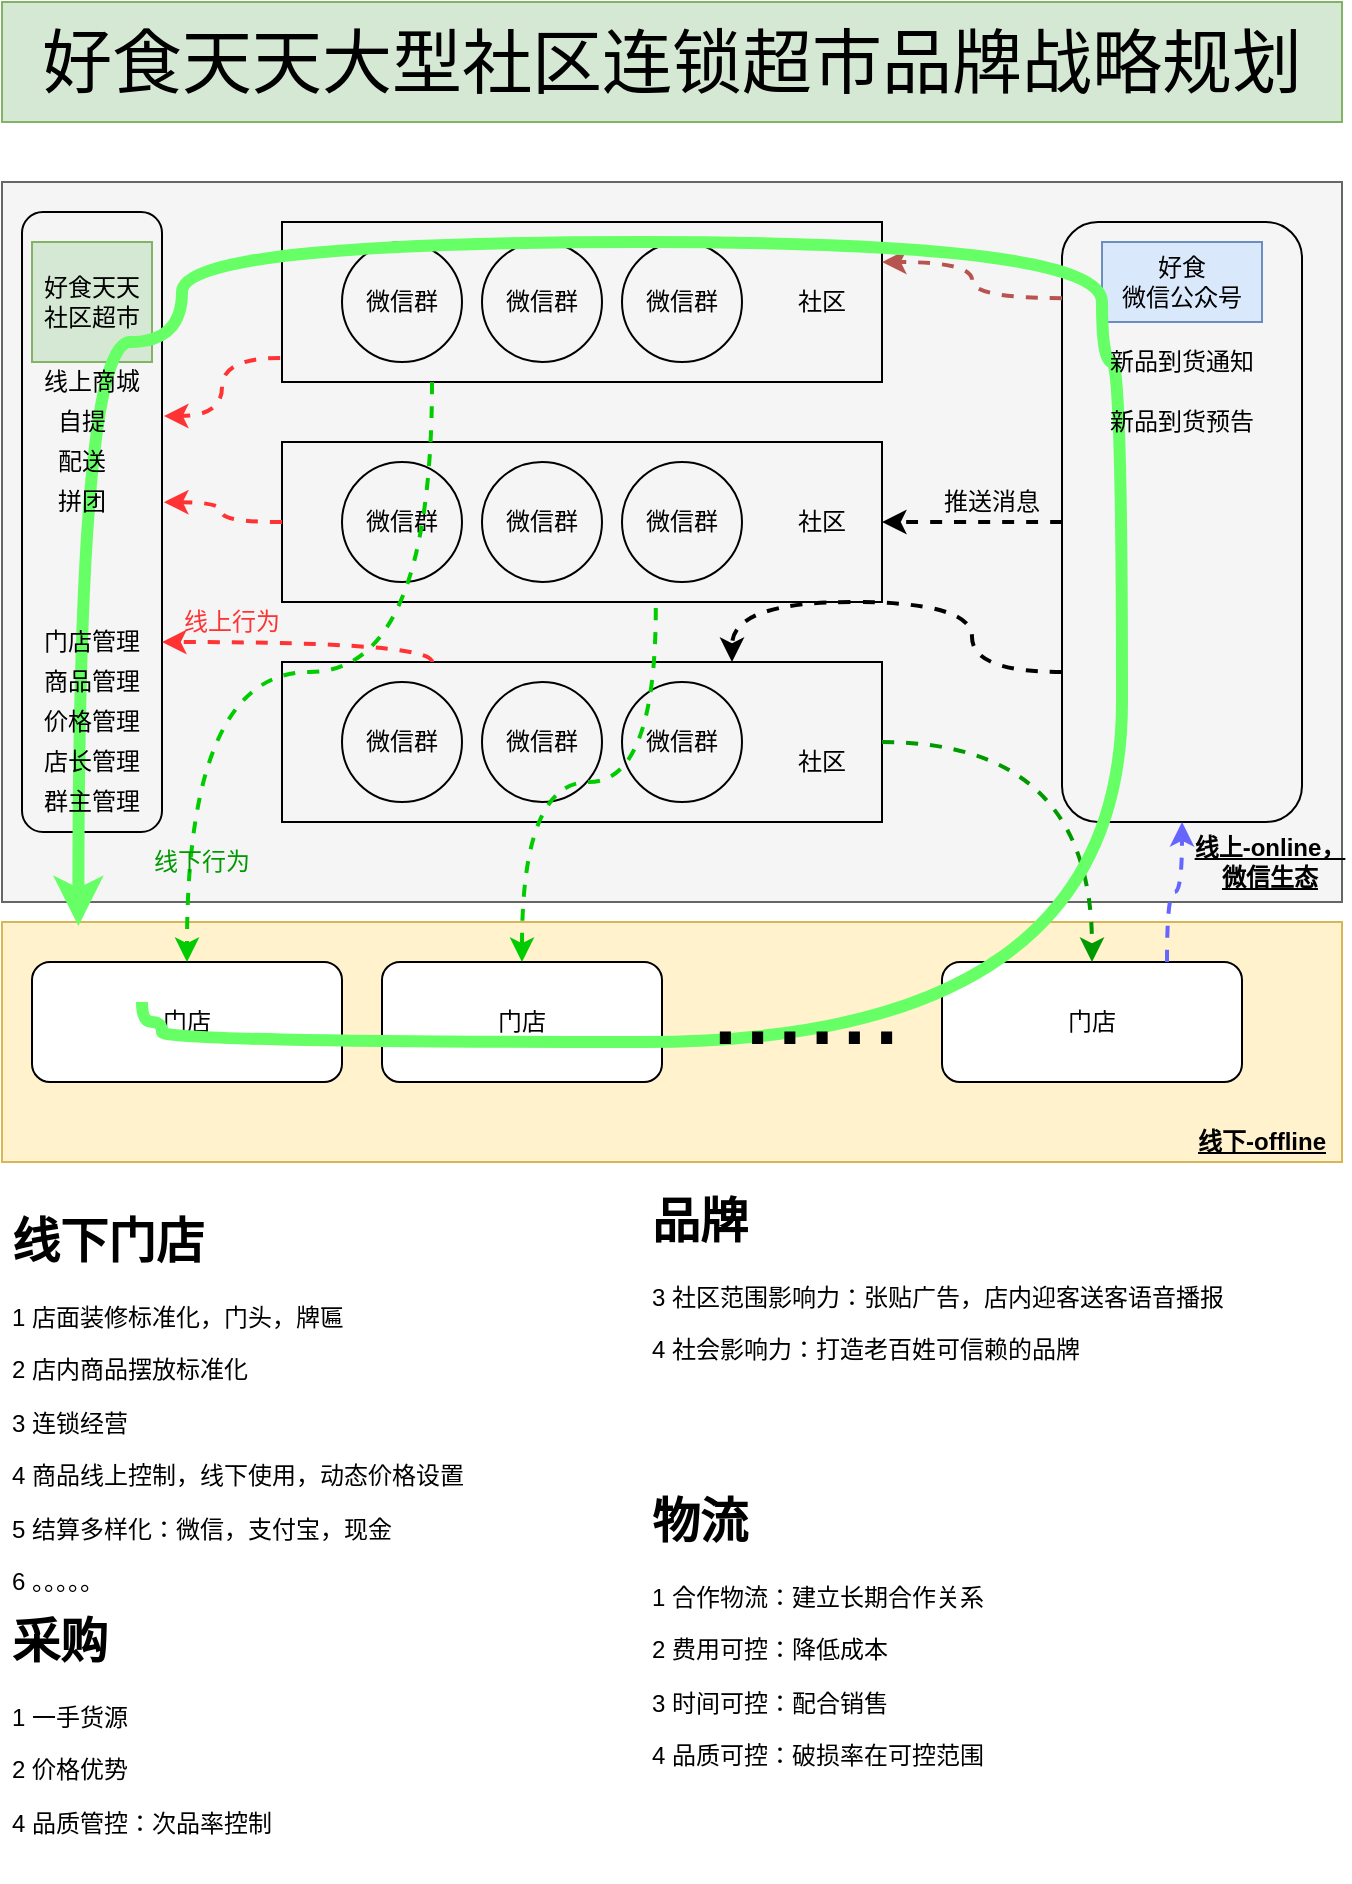 <mxfile version="14.7.0" type="github">
  <diagram id="yglCbP8OD9rMLNFjM7ZE" name="第 1 页">
    <mxGraphModel dx="868" dy="421" grid="1" gridSize="10" guides="1" tooltips="1" connect="1" arrows="1" fold="1" page="1" pageScale="1" pageWidth="827" pageHeight="1169" math="0" shadow="0">
      <root>
        <mxCell id="0" />
        <mxCell id="1" parent="0" />
        <mxCell id="3iqUo-m16Uvu6Jflfh_F-33" value="" style="rounded=0;whiteSpace=wrap;html=1;fillColor=#f5f5f5;strokeColor=#666666;fontColor=#333333;" parent="1" vertex="1">
          <mxGeometry x="40" y="120" width="670" height="360" as="geometry" />
        </mxCell>
        <mxCell id="3iqUo-m16Uvu6Jflfh_F-6" value="" style="rounded=0;whiteSpace=wrap;html=1;fillColor=none;" parent="1" vertex="1">
          <mxGeometry x="180" y="140" width="300" height="80" as="geometry" />
        </mxCell>
        <mxCell id="3iqUo-m16Uvu6Jflfh_F-3" value="&lt;span&gt;微信群&lt;/span&gt;" style="ellipse;whiteSpace=wrap;html=1;aspect=fixed;fillColor=none;" parent="1" vertex="1">
          <mxGeometry x="210" y="150" width="60" height="60" as="geometry" />
        </mxCell>
        <mxCell id="3iqUo-m16Uvu6Jflfh_F-7" value="&lt;span&gt;微信群&lt;/span&gt;" style="ellipse;whiteSpace=wrap;html=1;aspect=fixed;fillColor=none;" parent="1" vertex="1">
          <mxGeometry x="280" y="150" width="60" height="60" as="geometry" />
        </mxCell>
        <mxCell id="3iqUo-m16Uvu6Jflfh_F-8" value="&lt;span&gt;微信群&lt;/span&gt;" style="ellipse;whiteSpace=wrap;html=1;aspect=fixed;fillColor=none;" parent="1" vertex="1">
          <mxGeometry x="350" y="150" width="60" height="60" as="geometry" />
        </mxCell>
        <mxCell id="3iqUo-m16Uvu6Jflfh_F-9" value="" style="rounded=0;whiteSpace=wrap;html=1;fillColor=none;" parent="1" vertex="1">
          <mxGeometry x="180" y="250" width="300" height="80" as="geometry" />
        </mxCell>
        <mxCell id="3iqUo-m16Uvu6Jflfh_F-10" value="&lt;span&gt;微信群&lt;/span&gt;" style="ellipse;whiteSpace=wrap;html=1;aspect=fixed;fillColor=none;" parent="1" vertex="1">
          <mxGeometry x="210" y="260" width="60" height="60" as="geometry" />
        </mxCell>
        <mxCell id="3iqUo-m16Uvu6Jflfh_F-11" value="&lt;span&gt;微信群&lt;/span&gt;" style="ellipse;whiteSpace=wrap;html=1;aspect=fixed;fillColor=none;" parent="1" vertex="1">
          <mxGeometry x="280" y="260" width="60" height="60" as="geometry" />
        </mxCell>
        <mxCell id="3iqUo-m16Uvu6Jflfh_F-12" value="&lt;span&gt;微信群&lt;/span&gt;" style="ellipse;whiteSpace=wrap;html=1;aspect=fixed;fillColor=none;" parent="1" vertex="1">
          <mxGeometry x="350" y="260" width="60" height="60" as="geometry" />
        </mxCell>
        <mxCell id="3iqUo-m16Uvu6Jflfh_F-13" value="" style="rounded=0;whiteSpace=wrap;html=1;fillColor=none;" parent="1" vertex="1">
          <mxGeometry x="180" y="360" width="300" height="80" as="geometry" />
        </mxCell>
        <mxCell id="3iqUo-m16Uvu6Jflfh_F-14" value="&lt;span&gt;微信群&lt;/span&gt;" style="ellipse;whiteSpace=wrap;html=1;aspect=fixed;fillColor=none;" parent="1" vertex="1">
          <mxGeometry x="210" y="370" width="60" height="60" as="geometry" />
        </mxCell>
        <mxCell id="3iqUo-m16Uvu6Jflfh_F-15" value="&lt;span&gt;微信群&lt;/span&gt;" style="ellipse;whiteSpace=wrap;html=1;aspect=fixed;fillColor=none;" parent="1" vertex="1">
          <mxGeometry x="280" y="370" width="60" height="60" as="geometry" />
        </mxCell>
        <mxCell id="3iqUo-m16Uvu6Jflfh_F-16" value="&lt;span&gt;微信群&lt;/span&gt;" style="ellipse;whiteSpace=wrap;html=1;aspect=fixed;fillColor=none;" parent="1" vertex="1">
          <mxGeometry x="350" y="370" width="60" height="60" as="geometry" />
        </mxCell>
        <mxCell id="3iqUo-m16Uvu6Jflfh_F-17" value="社区" style="text;html=1;strokeColor=none;fillColor=none;align=center;verticalAlign=middle;whiteSpace=wrap;rounded=0;" parent="1" vertex="1">
          <mxGeometry x="430" y="170" width="40" height="20" as="geometry" />
        </mxCell>
        <mxCell id="3iqUo-m16Uvu6Jflfh_F-18" value="社区" style="text;html=1;strokeColor=none;fillColor=none;align=center;verticalAlign=middle;whiteSpace=wrap;rounded=0;" parent="1" vertex="1">
          <mxGeometry x="430" y="280" width="40" height="20" as="geometry" />
        </mxCell>
        <mxCell id="3iqUo-m16Uvu6Jflfh_F-19" value="社区" style="text;html=1;strokeColor=none;fillColor=none;align=center;verticalAlign=middle;whiteSpace=wrap;rounded=0;" parent="1" vertex="1">
          <mxGeometry x="430" y="400" width="40" height="20" as="geometry" />
        </mxCell>
        <mxCell id="3iqUo-m16Uvu6Jflfh_F-20" value="" style="rounded=1;whiteSpace=wrap;html=1;fillColor=none;" parent="1" vertex="1">
          <mxGeometry x="50" y="135" width="70" height="310" as="geometry" />
        </mxCell>
        <mxCell id="3iqUo-m16Uvu6Jflfh_F-21" value="好食天天&lt;br&gt;社区超市" style="text;html=1;strokeColor=#82b366;fillColor=#d5e8d4;align=center;verticalAlign=middle;whiteSpace=wrap;rounded=0;" parent="1" vertex="1">
          <mxGeometry x="55" y="150" width="60" height="60" as="geometry" />
        </mxCell>
        <mxCell id="3iqUo-m16Uvu6Jflfh_F-22" value="" style="rounded=1;whiteSpace=wrap;html=1;fillColor=none;" parent="1" vertex="1">
          <mxGeometry x="570" y="140" width="120" height="300" as="geometry" />
        </mxCell>
        <mxCell id="3iqUo-m16Uvu6Jflfh_F-23" value="好食&lt;br&gt;微信公众号" style="text;html=1;strokeColor=#6c8ebf;fillColor=#dae8fc;align=center;verticalAlign=middle;whiteSpace=wrap;rounded=0;" parent="1" vertex="1">
          <mxGeometry x="590" y="150" width="80" height="40" as="geometry" />
        </mxCell>
        <mxCell id="3iqUo-m16Uvu6Jflfh_F-34" value="" style="rounded=0;whiteSpace=wrap;html=1;fillColor=#fff2cc;strokeColor=#d6b656;" parent="1" vertex="1">
          <mxGeometry x="40" y="490" width="670" height="120" as="geometry" />
        </mxCell>
        <mxCell id="3iqUo-m16Uvu6Jflfh_F-35" value="线上-online，微信生态" style="text;html=1;strokeColor=none;fillColor=none;align=center;verticalAlign=middle;whiteSpace=wrap;rounded=0;fontStyle=5" parent="1" vertex="1">
          <mxGeometry x="634" y="450" width="80" height="20" as="geometry" />
        </mxCell>
        <mxCell id="3iqUo-m16Uvu6Jflfh_F-36" value="线下-offline" style="text;html=1;strokeColor=none;fillColor=none;align=center;verticalAlign=middle;whiteSpace=wrap;rounded=0;fontStyle=5" parent="1" vertex="1">
          <mxGeometry x="630" y="590" width="80" height="20" as="geometry" />
        </mxCell>
        <mxCell id="3iqUo-m16Uvu6Jflfh_F-37" value="" style="endArrow=classic;html=1;exitX=0;exitY=0.127;exitDx=0;exitDy=0;entryX=1;entryY=0.25;entryDx=0;entryDy=0;endFill=1;exitPerimeter=0;dashed=1;edgeStyle=orthogonalEdgeStyle;curved=1;fillColor=#f8cecc;strokeColor=#b85450;strokeWidth=2;" parent="1" source="3iqUo-m16Uvu6Jflfh_F-22" target="3iqUo-m16Uvu6Jflfh_F-6" edge="1">
          <mxGeometry relative="1" as="geometry">
            <mxPoint x="600" y="320" as="sourcePoint" />
            <mxPoint x="700" y="320" as="targetPoint" />
          </mxGeometry>
        </mxCell>
        <mxCell id="3iqUo-m16Uvu6Jflfh_F-39" value="" style="endArrow=classic;html=1;exitX=0;exitY=0.5;exitDx=0;exitDy=0;endFill=1;dashed=1;edgeStyle=orthogonalEdgeStyle;curved=1;strokeWidth=2;" parent="1" source="3iqUo-m16Uvu6Jflfh_F-22" target="3iqUo-m16Uvu6Jflfh_F-9" edge="1">
          <mxGeometry relative="1" as="geometry">
            <mxPoint x="530" y="188.1" as="sourcePoint" />
            <mxPoint x="490" y="170" as="targetPoint" />
          </mxGeometry>
        </mxCell>
        <mxCell id="3iqUo-m16Uvu6Jflfh_F-40" value="" style="endArrow=classic;html=1;exitX=0;exitY=0.75;exitDx=0;exitDy=0;endFill=1;dashed=1;edgeStyle=orthogonalEdgeStyle;curved=1;entryX=0.75;entryY=0;entryDx=0;entryDy=0;strokeWidth=2;" parent="1" source="3iqUo-m16Uvu6Jflfh_F-22" target="3iqUo-m16Uvu6Jflfh_F-13" edge="1">
          <mxGeometry relative="1" as="geometry">
            <mxPoint x="530" y="300" as="sourcePoint" />
            <mxPoint x="490" y="300" as="targetPoint" />
            <Array as="points">
              <mxPoint x="525" y="365" />
              <mxPoint x="525" y="330" />
              <mxPoint x="405" y="330" />
            </Array>
          </mxGeometry>
        </mxCell>
        <mxCell id="3iqUo-m16Uvu6Jflfh_F-41" value="门店" style="rounded=1;whiteSpace=wrap;html=1;fillColor=#ffffff;" parent="1" vertex="1">
          <mxGeometry x="55" y="510" width="155" height="60" as="geometry" />
        </mxCell>
        <mxCell id="3iqUo-m16Uvu6Jflfh_F-42" value="&lt;span&gt;门店&lt;/span&gt;" style="rounded=1;whiteSpace=wrap;html=1;fillColor=#ffffff;" parent="1" vertex="1">
          <mxGeometry x="230" y="510" width="140" height="60" as="geometry" />
        </mxCell>
        <mxCell id="3iqUo-m16Uvu6Jflfh_F-43" value="&lt;span&gt;门店&lt;/span&gt;" style="rounded=1;whiteSpace=wrap;html=1;fillColor=#ffffff;" parent="1" vertex="1">
          <mxGeometry x="510" y="510" width="150" height="60" as="geometry" />
        </mxCell>
        <mxCell id="3iqUo-m16Uvu6Jflfh_F-45" value="&lt;h1&gt;线下门店&lt;/h1&gt;&lt;p&gt;1&amp;nbsp;店面装修标准化，门头，牌匾&lt;/p&gt;&lt;p&gt;2&amp;nbsp;店内商品摆放标准化&lt;/p&gt;&lt;p&gt;3&amp;nbsp;连锁经营&lt;/p&gt;&lt;p&gt;4&amp;nbsp;商品线上控制，线下使用，动态价格设置&lt;/p&gt;&lt;p&gt;5&amp;nbsp;结算多样化：微信，支付宝，现金&lt;/p&gt;&lt;p&gt;6 。。。。。&lt;/p&gt;&lt;p&gt;&lt;br&gt;&lt;/p&gt;" style="text;html=1;strokeColor=none;fillColor=none;spacing=5;spacingTop=-20;whiteSpace=wrap;overflow=hidden;rounded=0;" parent="1" vertex="1">
          <mxGeometry x="40" y="630" width="330" height="200" as="geometry" />
        </mxCell>
        <mxCell id="3iqUo-m16Uvu6Jflfh_F-46" value="&lt;h1&gt;品牌&lt;/h1&gt;&lt;p&gt;3&amp;nbsp;社区范围影响力：张贴广告，店内迎客送客语音播报&lt;br&gt;&lt;/p&gt;&lt;p&gt;4&amp;nbsp;社会影响力：打造老百姓可信赖的品牌&lt;/p&gt;&lt;p&gt;&lt;br&gt;&lt;/p&gt;" style="text;html=1;strokeColor=none;fillColor=none;spacing=5;spacingTop=-20;whiteSpace=wrap;overflow=hidden;rounded=0;" parent="1" vertex="1">
          <mxGeometry x="360" y="620" width="300" height="140" as="geometry" />
        </mxCell>
        <mxCell id="3iqUo-m16Uvu6Jflfh_F-47" value="&lt;h1&gt;采购&lt;/h1&gt;&lt;p&gt;1&amp;nbsp;一手货源&lt;/p&gt;&lt;p&gt;2&amp;nbsp;价格优势&lt;/p&gt;&lt;p&gt;4&amp;nbsp;品质管控：次品率控制&lt;/p&gt;&lt;p&gt;&lt;br&gt;&lt;/p&gt;" style="text;html=1;strokeColor=none;fillColor=none;spacing=5;spacingTop=-20;whiteSpace=wrap;overflow=hidden;rounded=0;" parent="1" vertex="1">
          <mxGeometry x="40" y="830" width="300" height="140" as="geometry" />
        </mxCell>
        <mxCell id="3iqUo-m16Uvu6Jflfh_F-48" value="&lt;h1&gt;物流&lt;/h1&gt;&lt;p&gt;1&amp;nbsp;合作物流：建立长期合作关系&lt;/p&gt;&lt;p&gt;2&amp;nbsp;费用可控：降低成本&lt;/p&gt;&lt;p&gt;3&amp;nbsp;时间可控：配合销售&lt;/p&gt;&lt;p&gt;4&amp;nbsp;品质可控：破损率在可控范围&lt;/p&gt;&lt;p&gt;&lt;br&gt;&lt;/p&gt;" style="text;html=1;strokeColor=none;fillColor=none;spacing=5;spacingTop=-20;whiteSpace=wrap;overflow=hidden;rounded=0;" parent="1" vertex="1">
          <mxGeometry x="360" y="770" width="300" height="150" as="geometry" />
        </mxCell>
        <mxCell id="3iqUo-m16Uvu6Jflfh_F-49" value="" style="endArrow=classic;html=1;dashed=1;strokeColor=#FF3333;strokeWidth=2;exitX=-0.003;exitY=0.85;exitDx=0;exitDy=0;exitPerimeter=0;edgeStyle=orthogonalEdgeStyle;curved=1;entryX=1.014;entryY=0.329;entryDx=0;entryDy=0;entryPerimeter=0;" parent="1" source="3iqUo-m16Uvu6Jflfh_F-6" target="3iqUo-m16Uvu6Jflfh_F-20" edge="1">
          <mxGeometry relative="1" as="geometry">
            <mxPoint x="90" y="320" as="sourcePoint" />
            <mxPoint x="250" y="320" as="targetPoint" />
          </mxGeometry>
        </mxCell>
        <mxCell id="3iqUo-m16Uvu6Jflfh_F-52" value="" style="endArrow=classic;html=1;dashed=1;strokeColor=#FF3333;strokeWidth=2;entryX=1.014;entryY=0.468;entryDx=0;entryDy=0;edgeStyle=orthogonalEdgeStyle;curved=1;entryPerimeter=0;" parent="1" source="3iqUo-m16Uvu6Jflfh_F-9" target="3iqUo-m16Uvu6Jflfh_F-20" edge="1">
          <mxGeometry relative="1" as="geometry">
            <mxPoint x="189.1" y="218" as="sourcePoint" />
            <mxPoint x="165" y="190" as="targetPoint" />
          </mxGeometry>
        </mxCell>
        <mxCell id="3iqUo-m16Uvu6Jflfh_F-56" value="" style="endArrow=classic;html=1;dashed=1;strokeColor=#FF3333;strokeWidth=2;edgeStyle=orthogonalEdgeStyle;curved=1;exitX=0.25;exitY=0;exitDx=0;exitDy=0;" parent="1" source="3iqUo-m16Uvu6Jflfh_F-13" target="3iqUo-m16Uvu6Jflfh_F-20" edge="1">
          <mxGeometry relative="1" as="geometry">
            <mxPoint x="190" y="300" as="sourcePoint" />
            <mxPoint x="130.98" y="290.08" as="targetPoint" />
            <Array as="points">
              <mxPoint x="255" y="350" />
            </Array>
          </mxGeometry>
        </mxCell>
        <mxCell id="3iqUo-m16Uvu6Jflfh_F-57" value="" style="endArrow=classic;html=1;endFill=1;dashed=1;edgeStyle=orthogonalEdgeStyle;curved=1;strokeWidth=2;strokeColor=#6666FF;exitX=0.75;exitY=0;exitDx=0;exitDy=0;" parent="1" source="3iqUo-m16Uvu6Jflfh_F-43" target="3iqUo-m16Uvu6Jflfh_F-22" edge="1">
          <mxGeometry relative="1" as="geometry">
            <mxPoint x="580" y="375" as="sourcePoint" />
            <mxPoint x="415" y="370" as="targetPoint" />
          </mxGeometry>
        </mxCell>
        <mxCell id="3iqUo-m16Uvu6Jflfh_F-60" value="" style="endArrow=classic;html=1;exitX=0.25;exitY=1;exitDx=0;exitDy=0;endFill=1;dashed=1;edgeStyle=orthogonalEdgeStyle;curved=1;strokeWidth=2;strokeColor=#00CC00;" parent="1" source="3iqUo-m16Uvu6Jflfh_F-6" target="3iqUo-m16Uvu6Jflfh_F-41" edge="1">
          <mxGeometry relative="1" as="geometry">
            <mxPoint x="570" y="520" as="sourcePoint" />
            <mxPoint x="640" y="450" as="targetPoint" />
          </mxGeometry>
        </mxCell>
        <mxCell id="3iqUo-m16Uvu6Jflfh_F-61" value="" style="endArrow=classic;html=1;exitX=0.623;exitY=1.038;exitDx=0;exitDy=0;endFill=1;dashed=1;edgeStyle=orthogonalEdgeStyle;curved=1;strokeWidth=2;exitPerimeter=0;strokeColor=#00CC00;" parent="1" source="3iqUo-m16Uvu6Jflfh_F-9" target="3iqUo-m16Uvu6Jflfh_F-42" edge="1">
          <mxGeometry relative="1" as="geometry">
            <mxPoint x="265" y="230" as="sourcePoint" />
            <mxPoint x="125" y="520" as="targetPoint" />
          </mxGeometry>
        </mxCell>
        <mxCell id="3iqUo-m16Uvu6Jflfh_F-62" value="" style="endArrow=classic;html=1;exitX=1;exitY=0.5;exitDx=0;exitDy=0;endFill=1;dashed=1;edgeStyle=orthogonalEdgeStyle;curved=1;strokeWidth=2;strokeColor=#009900;" parent="1" source="3iqUo-m16Uvu6Jflfh_F-13" target="3iqUo-m16Uvu6Jflfh_F-43" edge="1">
          <mxGeometry relative="1" as="geometry">
            <mxPoint x="376.9" y="343.04" as="sourcePoint" />
            <mxPoint x="270" y="520" as="targetPoint" />
          </mxGeometry>
        </mxCell>
        <mxCell id="3iqUo-m16Uvu6Jflfh_F-67" value="" style="endArrow=classic;html=1;strokeWidth=6;strokeColor=#66FF66;edgeStyle=orthogonalEdgeStyle;curved=1;entryX=0.057;entryY=0.017;entryDx=0;entryDy=0;entryPerimeter=0;" parent="1" target="3iqUo-m16Uvu6Jflfh_F-34" edge="1">
          <mxGeometry relative="1" as="geometry">
            <mxPoint x="110" y="530" as="sourcePoint" />
            <mxPoint x="730" y="370" as="targetPoint" />
            <Array as="points">
              <mxPoint x="110" y="540" />
              <mxPoint x="120" y="540" />
              <mxPoint x="120" y="550" />
              <mxPoint x="600" y="550" />
              <mxPoint x="600" y="210" />
              <mxPoint x="590" y="210" />
              <mxPoint x="590" y="150" />
              <mxPoint x="130" y="150" />
              <mxPoint x="130" y="200" />
              <mxPoint x="78" y="200" />
            </Array>
          </mxGeometry>
        </mxCell>
        <mxCell id="3iqUo-m16Uvu6Jflfh_F-63" value="门店管理" style="text;html=1;strokeColor=none;fillColor=none;align=center;verticalAlign=middle;whiteSpace=wrap;rounded=0;" parent="1" vertex="1">
          <mxGeometry x="55" y="340" width="60" height="20" as="geometry" />
        </mxCell>
        <mxCell id="3iqUo-m16Uvu6Jflfh_F-65" value="价格管理" style="text;html=1;strokeColor=none;fillColor=none;align=center;verticalAlign=middle;whiteSpace=wrap;rounded=0;" parent="1" vertex="1">
          <mxGeometry x="55" y="380" width="60" height="20" as="geometry" />
        </mxCell>
        <mxCell id="3iqUo-m16Uvu6Jflfh_F-64" value="商品管理" style="text;html=1;strokeColor=none;fillColor=none;align=center;verticalAlign=middle;whiteSpace=wrap;rounded=0;" parent="1" vertex="1">
          <mxGeometry x="55" y="360" width="60" height="20" as="geometry" />
        </mxCell>
        <mxCell id="3iqUo-m16Uvu6Jflfh_F-27" value="新品到货通知" style="text;html=1;strokeColor=none;fillColor=none;align=center;verticalAlign=middle;whiteSpace=wrap;rounded=0;" parent="1" vertex="1">
          <mxGeometry x="590" y="200" width="80" height="20" as="geometry" />
        </mxCell>
        <mxCell id="3iqUo-m16Uvu6Jflfh_F-28" value="新品到货预告" style="text;html=1;strokeColor=none;fillColor=none;align=center;verticalAlign=middle;whiteSpace=wrap;rounded=0;" parent="1" vertex="1">
          <mxGeometry x="590" y="230" width="80" height="20" as="geometry" />
        </mxCell>
        <mxCell id="3iqUo-m16Uvu6Jflfh_F-70" value="店长管理" style="text;html=1;strokeColor=none;fillColor=none;align=center;verticalAlign=middle;whiteSpace=wrap;rounded=0;" parent="1" vertex="1">
          <mxGeometry x="55" y="400" width="60" height="20" as="geometry" />
        </mxCell>
        <mxCell id="3iqUo-m16Uvu6Jflfh_F-71" value="群主管理" style="text;html=1;strokeColor=none;fillColor=none;align=center;verticalAlign=middle;whiteSpace=wrap;rounded=0;" parent="1" vertex="1">
          <mxGeometry x="55" y="420" width="60" height="20" as="geometry" />
        </mxCell>
        <mxCell id="3iqUo-m16Uvu6Jflfh_F-24" value="线上商城" style="text;html=1;strokeColor=none;fillColor=none;align=center;verticalAlign=middle;whiteSpace=wrap;rounded=0;" parent="1" vertex="1">
          <mxGeometry x="55" y="210" width="60" height="20" as="geometry" />
        </mxCell>
        <mxCell id="3iqUo-m16Uvu6Jflfh_F-25" value="自提" style="text;html=1;strokeColor=none;fillColor=none;align=center;verticalAlign=middle;whiteSpace=wrap;rounded=0;" parent="1" vertex="1">
          <mxGeometry x="50" y="230" width="60" height="20" as="geometry" />
        </mxCell>
        <mxCell id="3iqUo-m16Uvu6Jflfh_F-26" value="配送" style="text;html=1;strokeColor=none;fillColor=none;align=center;verticalAlign=middle;whiteSpace=wrap;rounded=0;" parent="1" vertex="1">
          <mxGeometry x="50" y="250" width="60" height="20" as="geometry" />
        </mxCell>
        <mxCell id="3iqUo-m16Uvu6Jflfh_F-72" value="拼团" style="text;html=1;strokeColor=none;fillColor=none;align=center;verticalAlign=middle;whiteSpace=wrap;rounded=0;" parent="1" vertex="1">
          <mxGeometry x="50" y="270" width="60" height="20" as="geometry" />
        </mxCell>
        <mxCell id="3iqUo-m16Uvu6Jflfh_F-76" value="......" style="text;html=1;strokeColor=none;fillColor=none;align=center;verticalAlign=middle;whiteSpace=wrap;rounded=0;strokeWidth=16;fontSize=58;" parent="1" vertex="1">
          <mxGeometry x="404" y="520" width="76" height="20" as="geometry" />
        </mxCell>
        <mxCell id="3iqUo-m16Uvu6Jflfh_F-78" value="推送消息" style="text;html=1;strokeColor=none;fillColor=none;align=center;verticalAlign=middle;whiteSpace=wrap;rounded=0;fontSize=12;" parent="1" vertex="1">
          <mxGeometry x="510" y="270" width="50" height="20" as="geometry" />
        </mxCell>
        <mxCell id="3iqUo-m16Uvu6Jflfh_F-79" value="线上行为" style="text;html=1;strokeColor=none;fillColor=none;align=center;verticalAlign=middle;whiteSpace=wrap;rounded=0;fontSize=12;fontColor=#FF3333;" parent="1" vertex="1">
          <mxGeometry x="130" y="330" width="50" height="20" as="geometry" />
        </mxCell>
        <mxCell id="3iqUo-m16Uvu6Jflfh_F-80" value="线下行为" style="text;html=1;strokeColor=none;fillColor=none;align=center;verticalAlign=middle;whiteSpace=wrap;rounded=0;fontSize=12;fontColor=#009900;" parent="1" vertex="1">
          <mxGeometry x="115" y="450" width="50" height="20" as="geometry" />
        </mxCell>
        <mxCell id="3iqUo-m16Uvu6Jflfh_F-81" value="好食天天大型社区连锁超市品牌战略规划" style="text;html=1;strokeColor=#82b366;fillColor=#d5e8d4;align=center;verticalAlign=middle;whiteSpace=wrap;rounded=0;fontSize=35;" parent="1" vertex="1">
          <mxGeometry x="40" y="30" width="670" height="60" as="geometry" />
        </mxCell>
      </root>
    </mxGraphModel>
  </diagram>
</mxfile>
